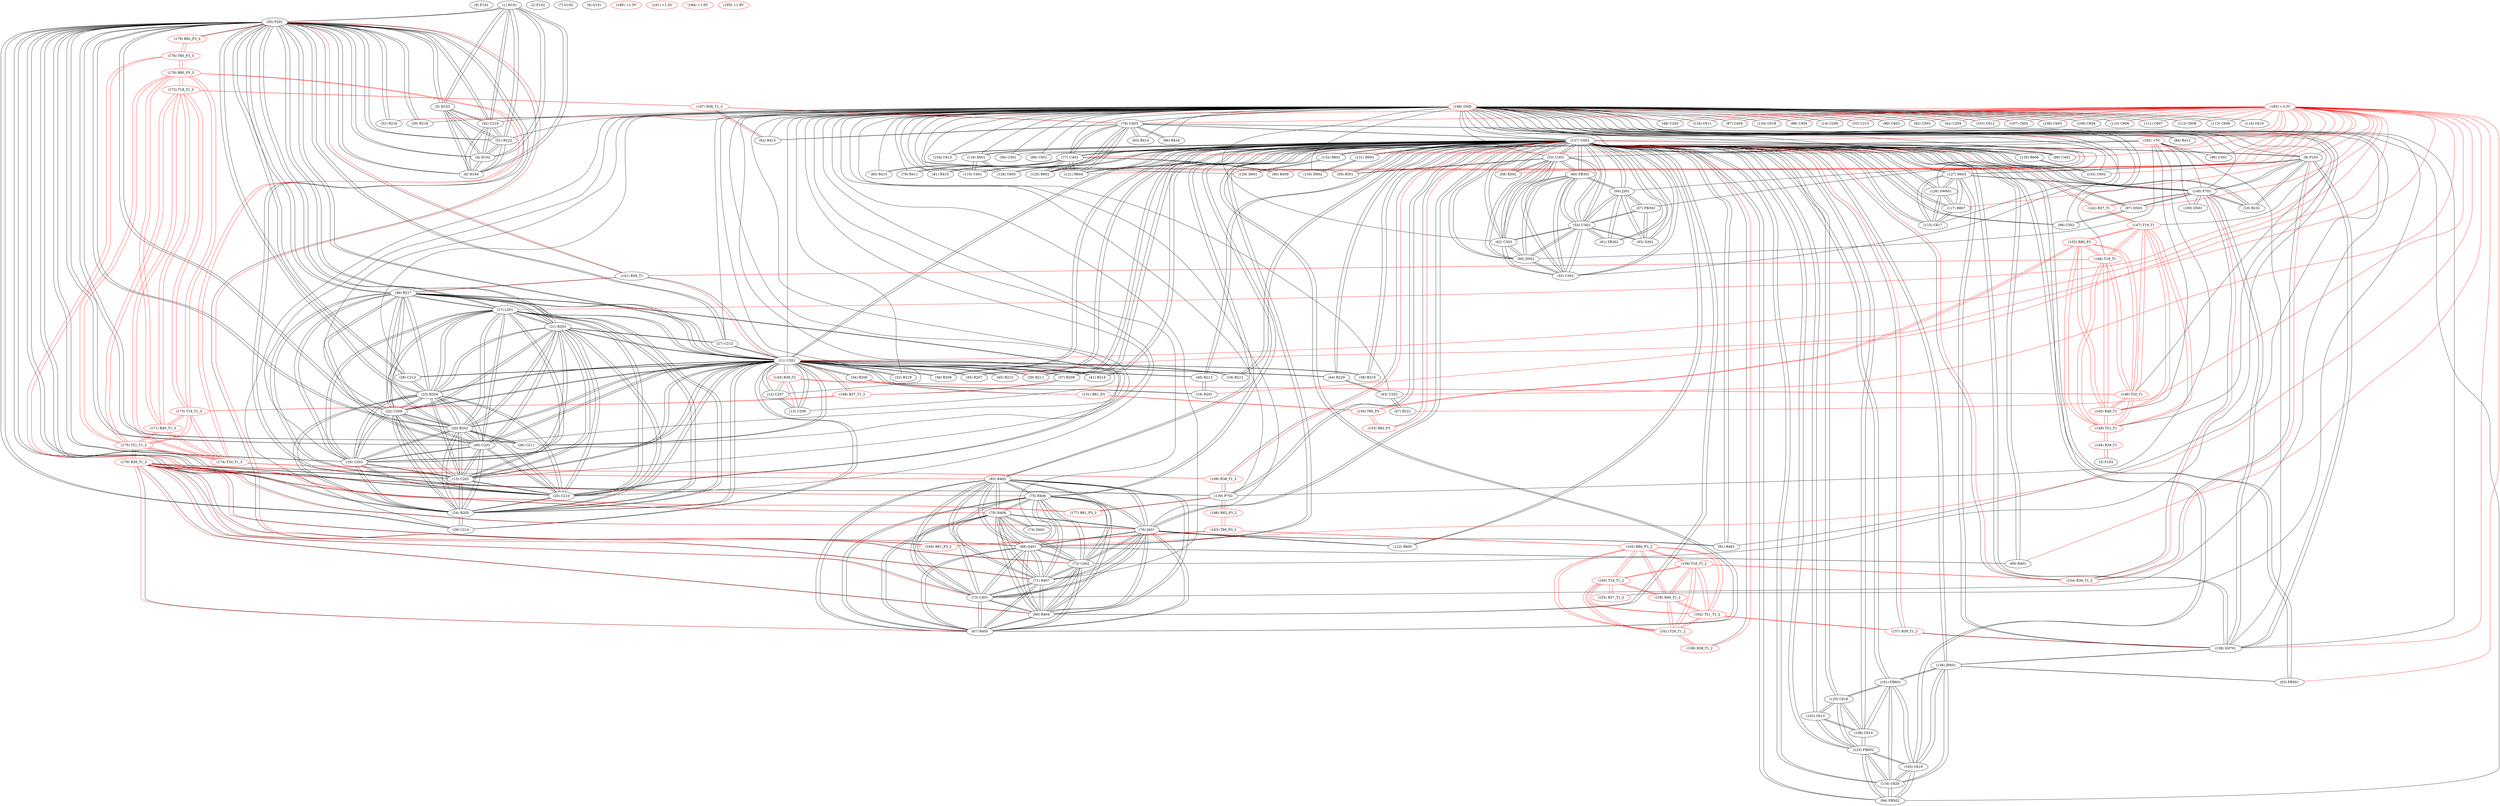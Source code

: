 graph {
	0 [label="(0) F101"]
	1 [label="(1) H101"]
	50 [label="(50) P201"]
	5 [label="(5) H103"]
	6 [label="(6) H104"]
	4 [label="(4) H102"]
	51 [label="(51) R222"]
	52 [label="(52) C216"]
	2 [label="(2) F102"]
	3 [label="(3) F103"]
	144 [label="(144) R39_T1"]
	4 [label="(4) H102"]
	50 [label="(50) P201"]
	1 [label="(1) H101"]
	5 [label="(5) H103"]
	6 [label="(6) H104"]
	51 [label="(51) R222"]
	52 [label="(52) C216"]
	5 [label="(5) H103"]
	50 [label="(50) P201"]
	1 [label="(1) H101"]
	6 [label="(6) H104"]
	4 [label="(4) H102"]
	51 [label="(51) R222"]
	52 [label="(52) C216"]
	6 [label="(6) H104"]
	50 [label="(50) P201"]
	1 [label="(1) H101"]
	5 [label="(5) H103"]
	4 [label="(4) H102"]
	51 [label="(51) R222"]
	52 [label="(52) C216"]
	7 [label="(7) G102"]
	8 [label="(8) G101"]
	9 [label="(9) P103"]
	137 [label="(137) U601"]
	140 [label="(140) P701"]
	154 [label="(154) R36_T1_2"]
	138 [label="(138) SH701"]
	10 [label="(10) R101"]
	127 [label="(127) D603"]
	10 [label="(10) R101"]
	9 [label="(9) P103"]
	140 [label="(140) P701"]
	137 [label="(137) U601"]
	11 [label="(11) U201"]
	44 [label="(44) R220"]
	137 [label="(137) U601"]
	46 [label="(46) R217"]
	50 [label="(50) P201"]
	141 [label="(141) R36_T1"]
	32 [label="(32) R219"]
	38 [label="(38) R210"]
	37 [label="(37) R209"]
	168 [label="(168) R37_T1_3"]
	36 [label="(36) R208"]
	35 [label="(35) R207"]
	34 [label="(34) R206"]
	39 [label="(39) R211"]
	24 [label="(24) R205"]
	29 [label="(29) C214"]
	23 [label="(23) R204"]
	25 [label="(25) C210"]
	15 [label="(15) C202"]
	16 [label="(16) C203"]
	49 [label="(49) C201"]
	20 [label="(20) R202"]
	22 [label="(22) C209"]
	21 [label="(21) R203"]
	17 [label="(17) L201"]
	45 [label="(45) R215"]
	41 [label="(41) R214"]
	40 [label="(40) R213"]
	19 [label="(19) R201"]
	18 [label="(18) R212"]
	12 [label="(12) C207"]
	13 [label="(13) C208"]
	143 [label="(143) R38_T1"]
	27 [label="(27) C212"]
	26 [label="(26) C211"]
	28 [label="(28) C213"]
	12 [label="(12) C207"]
	11 [label="(11) U201"]
	13 [label="(13) C208"]
	143 [label="(143) R38_T1"]
	13 [label="(13) C208"]
	12 [label="(12) C207"]
	11 [label="(11) U201"]
	143 [label="(143) R38_T1"]
	14 [label="(14) C206"]
	15 [label="(15) C202"]
	23 [label="(23) R204"]
	25 [label="(25) C210"]
	24 [label="(24) R205"]
	50 [label="(50) P201"]
	11 [label="(11) U201"]
	16 [label="(16) C203"]
	49 [label="(49) C201"]
	20 [label="(20) R202"]
	22 [label="(22) C209"]
	21 [label="(21) R203"]
	17 [label="(17) L201"]
	46 [label="(46) R217"]
	16 [label="(16) C203"]
	23 [label="(23) R204"]
	25 [label="(25) C210"]
	24 [label="(24) R205"]
	50 [label="(50) P201"]
	15 [label="(15) C202"]
	11 [label="(11) U201"]
	49 [label="(49) C201"]
	20 [label="(20) R202"]
	22 [label="(22) C209"]
	21 [label="(21) R203"]
	17 [label="(17) L201"]
	46 [label="(46) R217"]
	17 [label="(17) L201"]
	23 [label="(23) R204"]
	25 [label="(25) C210"]
	24 [label="(24) R205"]
	50 [label="(50) P201"]
	15 [label="(15) C202"]
	11 [label="(11) U201"]
	16 [label="(16) C203"]
	49 [label="(49) C201"]
	20 [label="(20) R202"]
	22 [label="(22) C209"]
	21 [label="(21) R203"]
	46 [label="(46) R217"]
	18 [label="(18) R212"]
	137 [label="(137) U601"]
	11 [label="(11) U201"]
	19 [label="(19) R201"]
	40 [label="(40) R213"]
	11 [label="(11) U201"]
	20 [label="(20) R202"]
	23 [label="(23) R204"]
	25 [label="(25) C210"]
	24 [label="(24) R205"]
	50 [label="(50) P201"]
	15 [label="(15) C202"]
	11 [label="(11) U201"]
	16 [label="(16) C203"]
	49 [label="(49) C201"]
	22 [label="(22) C209"]
	21 [label="(21) R203"]
	17 [label="(17) L201"]
	46 [label="(46) R217"]
	26 [label="(26) C211"]
	21 [label="(21) R203"]
	23 [label="(23) R204"]
	25 [label="(25) C210"]
	24 [label="(24) R205"]
	50 [label="(50) P201"]
	15 [label="(15) C202"]
	11 [label="(11) U201"]
	16 [label="(16) C203"]
	49 [label="(49) C201"]
	20 [label="(20) R202"]
	22 [label="(22) C209"]
	17 [label="(17) L201"]
	46 [label="(46) R217"]
	27 [label="(27) C212"]
	22 [label="(22) C209"]
	23 [label="(23) R204"]
	25 [label="(25) C210"]
	24 [label="(24) R205"]
	50 [label="(50) P201"]
	15 [label="(15) C202"]
	11 [label="(11) U201"]
	16 [label="(16) C203"]
	49 [label="(49) C201"]
	20 [label="(20) R202"]
	21 [label="(21) R203"]
	17 [label="(17) L201"]
	46 [label="(46) R217"]
	23 [label="(23) R204"]
	25 [label="(25) C210"]
	24 [label="(24) R205"]
	50 [label="(50) P201"]
	15 [label="(15) C202"]
	11 [label="(11) U201"]
	16 [label="(16) C203"]
	49 [label="(49) C201"]
	20 [label="(20) R202"]
	22 [label="(22) C209"]
	21 [label="(21) R203"]
	17 [label="(17) L201"]
	46 [label="(46) R217"]
	28 [label="(28) C213"]
	24 [label="(24) R205"]
	29 [label="(29) C214"]
	11 [label="(11) U201"]
	50 [label="(50) P201"]
	23 [label="(23) R204"]
	25 [label="(25) C210"]
	15 [label="(15) C202"]
	16 [label="(16) C203"]
	49 [label="(49) C201"]
	20 [label="(20) R202"]
	22 [label="(22) C209"]
	21 [label="(21) R203"]
	17 [label="(17) L201"]
	46 [label="(46) R217"]
	25 [label="(25) C210"]
	23 [label="(23) R204"]
	24 [label="(24) R205"]
	50 [label="(50) P201"]
	15 [label="(15) C202"]
	11 [label="(11) U201"]
	16 [label="(16) C203"]
	49 [label="(49) C201"]
	20 [label="(20) R202"]
	22 [label="(22) C209"]
	21 [label="(21) R203"]
	17 [label="(17) L201"]
	46 [label="(46) R217"]
	26 [label="(26) C211"]
	20 [label="(20) R202"]
	50 [label="(50) P201"]
	11 [label="(11) U201"]
	27 [label="(27) C212"]
	21 [label="(21) R203"]
	11 [label="(11) U201"]
	50 [label="(50) P201"]
	28 [label="(28) C213"]
	50 [label="(50) P201"]
	11 [label="(11) U201"]
	23 [label="(23) R204"]
	29 [label="(29) C214"]
	24 [label="(24) R205"]
	11 [label="(11) U201"]
	50 [label="(50) P201"]
	30 [label="(30) R218"]
	50 [label="(50) P201"]
	31 [label="(31) R216"]
	50 [label="(50) P201"]
	32 [label="(32) R219"]
	11 [label="(11) U201"]
	33 [label="(33) C215"]
	34 [label="(34) R206"]
	151 [label="(151) R81_P3"]
	11 [label="(11) U201"]
	35 [label="(35) R207"]
	137 [label="(137) U601"]
	11 [label="(11) U201"]
	36 [label="(36) R208"]
	137 [label="(137) U601"]
	11 [label="(11) U201"]
	37 [label="(37) R209"]
	137 [label="(137) U601"]
	11 [label="(11) U201"]
	168 [label="(168) R37_T1_3"]
	38 [label="(38) R210"]
	137 [label="(137) U601"]
	11 [label="(11) U201"]
	39 [label="(39) R211"]
	137 [label="(137) U601"]
	11 [label="(11) U201"]
	40 [label="(40) R213"]
	137 [label="(137) U601"]
	11 [label="(11) U201"]
	19 [label="(19) R201"]
	41 [label="(41) R214"]
	137 [label="(137) U601"]
	11 [label="(11) U201"]
	42 [label="(42) C204"]
	43 [label="(43) U202"]
	44 [label="(44) R220"]
	47 [label="(47) R221"]
	44 [label="(44) R220"]
	11 [label="(11) U201"]
	137 [label="(137) U601"]
	43 [label="(43) U202"]
	45 [label="(45) R215"]
	11 [label="(11) U201"]
	46 [label="(46) R217"]
	50 [label="(50) P201"]
	11 [label="(11) U201"]
	141 [label="(141) R36_T1"]
	23 [label="(23) R204"]
	25 [label="(25) C210"]
	24 [label="(24) R205"]
	15 [label="(15) C202"]
	16 [label="(16) C203"]
	49 [label="(49) C201"]
	20 [label="(20) R202"]
	22 [label="(22) C209"]
	21 [label="(21) R203"]
	17 [label="(17) L201"]
	47 [label="(47) R221"]
	43 [label="(43) U202"]
	48 [label="(48) C205"]
	49 [label="(49) C201"]
	23 [label="(23) R204"]
	25 [label="(25) C210"]
	24 [label="(24) R205"]
	50 [label="(50) P201"]
	15 [label="(15) C202"]
	11 [label="(11) U201"]
	16 [label="(16) C203"]
	20 [label="(20) R202"]
	22 [label="(22) C209"]
	21 [label="(21) R203"]
	17 [label="(17) L201"]
	46 [label="(46) R217"]
	50 [label="(50) P201"]
	1 [label="(1) H101"]
	5 [label="(5) H103"]
	6 [label="(6) H104"]
	4 [label="(4) H102"]
	51 [label="(51) R222"]
	52 [label="(52) C216"]
	46 [label="(46) R217"]
	11 [label="(11) U201"]
	141 [label="(141) R36_T1"]
	30 [label="(30) R218"]
	24 [label="(24) R205"]
	29 [label="(29) C214"]
	23 [label="(23) R204"]
	25 [label="(25) C210"]
	15 [label="(15) C202"]
	16 [label="(16) C203"]
	49 [label="(49) C201"]
	20 [label="(20) R202"]
	22 [label="(22) C209"]
	21 [label="(21) R203"]
	17 [label="(17) L201"]
	27 [label="(27) C212"]
	26 [label="(26) C211"]
	139 [label="(139) P702"]
	164 [label="(164) R81_P3_2"]
	28 [label="(28) C213"]
	31 [label="(31) R216"]
	179 [label="(179) R82_P3_3"]
	51 [label="(51) R222"]
	50 [label="(50) P201"]
	1 [label="(1) H101"]
	5 [label="(5) H103"]
	6 [label="(6) H104"]
	4 [label="(4) H102"]
	52 [label="(52) C216"]
	52 [label="(52) C216"]
	50 [label="(50) P201"]
	1 [label="(1) H101"]
	5 [label="(5) H103"]
	6 [label="(6) H104"]
	4 [label="(4) H102"]
	51 [label="(51) R222"]
	53 [label="(53) U301"]
	60 [label="(60) FB301"]
	55 [label="(55) C302"]
	54 [label="(54) U302"]
	95 [label="(95) D502"]
	62 [label="(62) C303"]
	137 [label="(137) U601"]
	59 [label="(59) R301"]
	58 [label="(58) R302"]
	54 [label="(54) U302"]
	53 [label="(53) U301"]
	60 [label="(60) FB301"]
	55 [label="(55) C302"]
	95 [label="(95) D502"]
	62 [label="(62) C303"]
	137 [label="(137) U601"]
	61 [label="(61) TR301"]
	63 [label="(63) D301"]
	57 [label="(57) FB302"]
	64 [label="(64) J301"]
	55 [label="(55) C302"]
	53 [label="(53) U301"]
	60 [label="(60) FB301"]
	54 [label="(54) U302"]
	95 [label="(95) D502"]
	62 [label="(62) C303"]
	137 [label="(137) U601"]
	56 [label="(56) C301"]
	57 [label="(57) FB302"]
	63 [label="(63) D301"]
	54 [label="(54) U302"]
	64 [label="(64) J301"]
	58 [label="(58) R302"]
	53 [label="(53) U301"]
	137 [label="(137) U601"]
	59 [label="(59) R301"]
	137 [label="(137) U601"]
	53 [label="(53) U301"]
	60 [label="(60) FB301"]
	53 [label="(53) U301"]
	55 [label="(55) C302"]
	54 [label="(54) U302"]
	95 [label="(95) D502"]
	62 [label="(62) C303"]
	137 [label="(137) U601"]
	64 [label="(64) J301"]
	61 [label="(61) TR301"]
	137 [label="(137) U601"]
	54 [label="(54) U302"]
	64 [label="(64) J301"]
	62 [label="(62) C303"]
	53 [label="(53) U301"]
	60 [label="(60) FB301"]
	55 [label="(55) C302"]
	54 [label="(54) U302"]
	95 [label="(95) D502"]
	137 [label="(137) U601"]
	63 [label="(63) D301"]
	137 [label="(137) U601"]
	64 [label="(64) J301"]
	54 [label="(54) U302"]
	57 [label="(57) FB302"]
	64 [label="(64) J301"]
	137 [label="(137) U601"]
	63 [label="(63) D301"]
	60 [label="(60) FB301"]
	54 [label="(54) U302"]
	57 [label="(57) FB302"]
	61 [label="(61) TR301"]
	65 [label="(65) R403"]
	76 [label="(76) J401"]
	137 [label="(137) U601"]
	68 [label="(68) Q401"]
	67 [label="(67) R405"]
	66 [label="(66) R404"]
	73 [label="(73) C401"]
	71 [label="(71) R407"]
	72 [label="(72) C402"]
	70 [label="(70) R408"]
	75 [label="(75) R406"]
	170 [label="(170) R39_T1_3"]
	66 [label="(66) R404"]
	76 [label="(76) J401"]
	137 [label="(137) U601"]
	68 [label="(68) Q401"]
	67 [label="(67) R405"]
	65 [label="(65) R403"]
	73 [label="(73) C401"]
	71 [label="(71) R407"]
	72 [label="(72) C402"]
	70 [label="(70) R408"]
	75 [label="(75) R406"]
	170 [label="(170) R39_T1_3"]
	67 [label="(67) R405"]
	137 [label="(137) U601"]
	76 [label="(76) J401"]
	68 [label="(68) Q401"]
	65 [label="(65) R403"]
	66 [label="(66) R404"]
	73 [label="(73) C401"]
	71 [label="(71) R407"]
	72 [label="(72) C402"]
	70 [label="(70) R408"]
	75 [label="(75) R406"]
	170 [label="(170) R39_T1_3"]
	68 [label="(68) Q401"]
	137 [label="(137) U601"]
	69 [label="(69) R401"]
	67 [label="(67) R405"]
	65 [label="(65) R403"]
	66 [label="(66) R404"]
	76 [label="(76) J401"]
	73 [label="(73) C401"]
	71 [label="(71) R407"]
	72 [label="(72) C402"]
	70 [label="(70) R408"]
	75 [label="(75) R406"]
	170 [label="(170) R39_T1_3"]
	69 [label="(69) R401"]
	68 [label="(68) Q401"]
	137 [label="(137) U601"]
	70 [label="(70) R408"]
	74 [label="(74) D401"]
	68 [label="(68) Q401"]
	67 [label="(67) R405"]
	65 [label="(65) R403"]
	66 [label="(66) R404"]
	76 [label="(76) J401"]
	73 [label="(73) C401"]
	71 [label="(71) R407"]
	72 [label="(72) C402"]
	75 [label="(75) R406"]
	170 [label="(170) R39_T1_3"]
	71 [label="(71) R407"]
	68 [label="(68) Q401"]
	67 [label="(67) R405"]
	65 [label="(65) R403"]
	66 [label="(66) R404"]
	76 [label="(76) J401"]
	73 [label="(73) C401"]
	72 [label="(72) C402"]
	70 [label="(70) R408"]
	75 [label="(75) R406"]
	170 [label="(170) R39_T1_3"]
	72 [label="(72) C402"]
	68 [label="(68) Q401"]
	67 [label="(67) R405"]
	65 [label="(65) R403"]
	66 [label="(66) R404"]
	76 [label="(76) J401"]
	73 [label="(73) C401"]
	71 [label="(71) R407"]
	70 [label="(70) R408"]
	75 [label="(75) R406"]
	170 [label="(170) R39_T1_3"]
	73 [label="(73) C401"]
	68 [label="(68) Q401"]
	67 [label="(67) R405"]
	65 [label="(65) R403"]
	66 [label="(66) R404"]
	76 [label="(76) J401"]
	71 [label="(71) R407"]
	72 [label="(72) C402"]
	70 [label="(70) R408"]
	75 [label="(75) R406"]
	170 [label="(170) R39_T1_3"]
	74 [label="(74) D401"]
	70 [label="(70) R408"]
	75 [label="(75) R406"]
	137 [label="(137) U601"]
	76 [label="(76) J401"]
	68 [label="(68) Q401"]
	67 [label="(67) R405"]
	65 [label="(65) R403"]
	66 [label="(66) R404"]
	73 [label="(73) C401"]
	71 [label="(71) R407"]
	72 [label="(72) C402"]
	70 [label="(70) R408"]
	170 [label="(170) R39_T1_3"]
	76 [label="(76) J401"]
	122 [label="(122) R605"]
	137 [label="(137) U601"]
	66 [label="(66) R404"]
	67 [label="(67) R405"]
	75 [label="(75) R406"]
	65 [label="(65) R403"]
	91 [label="(91) R402"]
	68 [label="(68) Q401"]
	73 [label="(73) C401"]
	71 [label="(71) R407"]
	72 [label="(72) C402"]
	70 [label="(70) R408"]
	170 [label="(170) R39_T1_3"]
	77 [label="(77) U402"]
	78 [label="(78) U403"]
	137 [label="(137) U601"]
	120 [label="(120) R602"]
	121 [label="(121) R604"]
	85 [label="(85) R415"]
	80 [label="(80) R409"]
	79 [label="(79) R411"]
	81 [label="(81) R410"]
	78 [label="(78) U403"]
	137 [label="(137) U601"]
	120 [label="(120) R602"]
	77 [label="(77) U402"]
	121 [label="(121) R604"]
	86 [label="(86) R416"]
	84 [label="(84) R412"]
	82 [label="(82) R413"]
	167 [label="(167) R36_T1_3"]
	83 [label="(83) R414"]
	79 [label="(79) R411"]
	77 [label="(77) U402"]
	80 [label="(80) R409"]
	77 [label="(77) U402"]
	81 [label="(81) R410"]
	77 [label="(77) U402"]
	82 [label="(82) R413"]
	78 [label="(78) U403"]
	167 [label="(167) R36_T1_3"]
	83 [label="(83) R414"]
	78 [label="(78) U403"]
	84 [label="(84) R412"]
	78 [label="(78) U403"]
	85 [label="(85) R415"]
	77 [label="(77) U402"]
	86 [label="(86) R416"]
	78 [label="(78) U403"]
	87 [label="(87) C405"]
	88 [label="(88) C404"]
	89 [label="(89) U401"]
	137 [label="(137) U601"]
	90 [label="(90) C403"]
	91 [label="(91) R402"]
	76 [label="(76) J401"]
	137 [label="(137) U601"]
	92 [label="(92) C503"]
	93 [label="(93) FB501"]
	137 [label="(137) U601"]
	136 [label="(136) JP601"]
	94 [label="(94) FB502"]
	116 [label="(116) C620"]
	123 [label="(123) FB602"]
	137 [label="(137) U601"]
	105 [label="(105) C619"]
	95 [label="(95) D502"]
	53 [label="(53) U301"]
	60 [label="(60) FB301"]
	55 [label="(55) C302"]
	54 [label="(54) U302"]
	62 [label="(62) C303"]
	137 [label="(137) U601"]
	96 [label="(96) U501"]
	97 [label="(97) D503"]
	140 [label="(140) P701"]
	98 [label="(98) C502"]
	137 [label="(137) U601"]
	98 [label="(98) C502"]
	97 [label="(97) D503"]
	137 [label="(137) U601"]
	99 [label="(99) C501"]
	100 [label="(100) D501"]
	140 [label="(140) P701"]
	101 [label="(101) FB601"]
	106 [label="(106) C614"]
	125 [label="(125) C616"]
	137 [label="(137) U601"]
	105 [label="(105) C619"]
	136 [label="(136) JP601"]
	116 [label="(116) C620"]
	102 [label="(102) C613"]
	137 [label="(137) U601"]
	106 [label="(106) C614"]
	123 [label="(123) FB602"]
	125 [label="(125) C616"]
	103 [label="(103) C612"]
	104 [label="(104) C615"]
	137 [label="(137) U601"]
	105 [label="(105) C619"]
	116 [label="(116) C620"]
	123 [label="(123) FB602"]
	94 [label="(94) FB502"]
	137 [label="(137) U601"]
	101 [label="(101) FB601"]
	136 [label="(136) JP601"]
	106 [label="(106) C614"]
	125 [label="(125) C616"]
	101 [label="(101) FB601"]
	137 [label="(137) U601"]
	102 [label="(102) C613"]
	123 [label="(123) FB602"]
	107 [label="(107) C602"]
	108 [label="(108) C603"]
	109 [label="(109) C604"]
	110 [label="(110) C606"]
	111 [label="(111) C607"]
	112 [label="(112) C608"]
	113 [label="(113) C609"]
	114 [label="(114) C610"]
	115 [label="(115) C617"]
	117 [label="(117) R607"]
	127 [label="(127) D603"]
	137 [label="(137) U601"]
	126 [label="(126) SW601"]
	116 [label="(116) C620"]
	123 [label="(123) FB602"]
	94 [label="(94) FB502"]
	137 [label="(137) U601"]
	105 [label="(105) C619"]
	101 [label="(101) FB601"]
	136 [label="(136) JP601"]
	117 [label="(117) R607"]
	115 [label="(115) C617"]
	127 [label="(127) D603"]
	137 [label="(137) U601"]
	126 [label="(126) SW601"]
	118 [label="(118) X601"]
	119 [label="(119) C601"]
	137 [label="(137) U601"]
	128 [label="(128) C605"]
	119 [label="(119) C601"]
	137 [label="(137) U601"]
	118 [label="(118) X601"]
	120 [label="(120) R602"]
	78 [label="(78) U403"]
	137 [label="(137) U601"]
	77 [label="(77) U402"]
	121 [label="(121) R604"]
	77 [label="(77) U402"]
	137 [label="(137) U601"]
	78 [label="(78) U403"]
	122 [label="(122) R605"]
	76 [label="(76) J401"]
	137 [label="(137) U601"]
	123 [label="(123) FB602"]
	116 [label="(116) C620"]
	94 [label="(94) FB502"]
	137 [label="(137) U601"]
	105 [label="(105) C619"]
	106 [label="(106) C614"]
	102 [label="(102) C613"]
	125 [label="(125) C616"]
	124 [label="(124) C611"]
	125 [label="(125) C616"]
	106 [label="(106) C614"]
	101 [label="(101) FB601"]
	137 [label="(137) U601"]
	102 [label="(102) C613"]
	123 [label="(123) FB602"]
	126 [label="(126) SW601"]
	115 [label="(115) C617"]
	117 [label="(117) R607"]
	127 [label="(127) D603"]
	137 [label="(137) U601"]
	127 [label="(127) D603"]
	9 [label="(9) P103"]
	140 [label="(140) P701"]
	138 [label="(138) SH701"]
	115 [label="(115) C617"]
	117 [label="(117) R607"]
	137 [label="(137) U601"]
	126 [label="(126) SW601"]
	128 [label="(128) C605"]
	118 [label="(118) X601"]
	137 [label="(137) U601"]
	129 [label="(129) D601"]
	132 [label="(132) R601"]
	130 [label="(130) D602"]
	131 [label="(131) R603"]
	131 [label="(131) R603"]
	137 [label="(137) U601"]
	130 [label="(130) D602"]
	132 [label="(132) R601"]
	137 [label="(137) U601"]
	129 [label="(129) D601"]
	133 [label="(133) U602"]
	135 [label="(135) R606"]
	134 [label="(134) C618"]
	135 [label="(135) R606"]
	137 [label="(137) U601"]
	133 [label="(133) U602"]
	136 [label="(136) JP601"]
	138 [label="(138) SH701"]
	93 [label="(93) FB501"]
	137 [label="(137) U601"]
	101 [label="(101) FB601"]
	105 [label="(105) C619"]
	116 [label="(116) C620"]
	137 [label="(137) U601"]
	89 [label="(89) U401"]
	53 [label="(53) U301"]
	60 [label="(60) FB301"]
	55 [label="(55) C302"]
	54 [label="(54) U302"]
	95 [label="(95) D502"]
	62 [label="(62) C303"]
	63 [label="(63) D301"]
	64 [label="(64) J301"]
	139 [label="(139) P702"]
	38 [label="(38) R210"]
	61 [label="(61) TR301"]
	59 [label="(59) R301"]
	58 [label="(58) R302"]
	35 [label="(35) R207"]
	36 [label="(36) R208"]
	37 [label="(37) R209"]
	140 [label="(140) P701"]
	142 [label="(142) R37_T1"]
	18 [label="(18) R212"]
	39 [label="(39) R211"]
	41 [label="(41) R214"]
	40 [label="(40) R213"]
	11 [label="(11) U201"]
	44 [label="(44) R220"]
	68 [label="(68) Q401"]
	69 [label="(69) R401"]
	76 [label="(76) J401"]
	66 [label="(66) R404"]
	67 [label="(67) R405"]
	75 [label="(75) R406"]
	65 [label="(65) R403"]
	91 [label="(91) R402"]
	9 [label="(9) P103"]
	169 [label="(169) R38_T1_3"]
	138 [label="(138) SH701"]
	154 [label="(154) R36_T1_2"]
	10 [label="(10) R101"]
	157 [label="(157) R39_T1_2"]
	78 [label="(78) U403"]
	120 [label="(120) R602"]
	77 [label="(77) U402"]
	121 [label="(121) R604"]
	97 [label="(97) D503"]
	98 [label="(98) C502"]
	104 [label="(104) C615"]
	119 [label="(119) C601"]
	118 [label="(118) X601"]
	128 [label="(128) C605"]
	93 [label="(93) FB501"]
	136 [label="(136) JP601"]
	122 [label="(122) R605"]
	156 [label="(156) R38_T1_2"]
	115 [label="(115) C617"]
	117 [label="(117) R607"]
	127 [label="(127) D603"]
	126 [label="(126) SW601"]
	102 [label="(102) C613"]
	116 [label="(116) C620"]
	123 [label="(123) FB602"]
	94 [label="(94) FB502"]
	105 [label="(105) C619"]
	131 [label="(131) R603"]
	132 [label="(132) R601"]
	106 [label="(106) C614"]
	125 [label="(125) C616"]
	101 [label="(101) FB601"]
	135 [label="(135) R606"]
	153 [label="(153) R82_P3"]
	138 [label="(138) SH701"]
	137 [label="(137) U601"]
	9 [label="(9) P103"]
	140 [label="(140) P701"]
	127 [label="(127) D603"]
	157 [label="(157) R39_T1_2"]
	136 [label="(136) JP601"]
	139 [label="(139) P702"]
	137 [label="(137) U601"]
	169 [label="(169) R38_T1_3"]
	50 [label="(50) P201"]
	177 [label="(177) R81_P3_3"]
	166 [label="(166) R82_P3_2"]
	140 [label="(140) P701"]
	137 [label="(137) U601"]
	142 [label="(142) R37_T1"]
	97 [label="(97) D503"]
	100 [label="(100) D501"]
	9 [label="(9) P103"]
	154 [label="(154) R36_T1_2"]
	10 [label="(10) R101"]
	138 [label="(138) SH701"]
	127 [label="(127) D603"]
	141 [label="(141) R36_T1"]
	46 [label="(46) R217"]
	50 [label="(50) P201"]
	11 [label="(11) U201"]
	146 [label="(146) T18_T1"]
	142 [label="(142) R37_T1" color=red]
	137 [label="(137) U601"]
	140 [label="(140) P701"]
	147 [label="(147) T19_T1"]
	143 [label="(143) R38_T1" color=red]
	12 [label="(12) C207"]
	11 [label="(11) U201"]
	13 [label="(13) C208"]
	148 [label="(148) T20_T1"]
	144 [label="(144) R39_T1" color=red]
	3 [label="(3) F103"]
	149 [label="(149) T21_T1"]
	145 [label="(145) R40_T1" color=red]
	152 [label="(152) R80_P3"]
	146 [label="(146) T18_T1"]
	149 [label="(149) T21_T1"]
	148 [label="(148) T20_T1"]
	147 [label="(147) T19_T1"]
	146 [label="(146) T18_T1" color=red]
	141 [label="(141) R36_T1"]
	152 [label="(152) R80_P3"]
	149 [label="(149) T21_T1"]
	148 [label="(148) T20_T1"]
	147 [label="(147) T19_T1"]
	145 [label="(145) R40_T1"]
	147 [label="(147) T19_T1" color=red]
	142 [label="(142) R37_T1"]
	152 [label="(152) R80_P3"]
	146 [label="(146) T18_T1"]
	149 [label="(149) T21_T1"]
	148 [label="(148) T20_T1"]
	145 [label="(145) R40_T1"]
	148 [label="(148) T20_T1" color=red]
	143 [label="(143) R38_T1"]
	152 [label="(152) R80_P3"]
	146 [label="(146) T18_T1"]
	149 [label="(149) T21_T1"]
	147 [label="(147) T19_T1"]
	145 [label="(145) R40_T1"]
	149 [label="(149) T21_T1" color=red]
	144 [label="(144) R39_T1"]
	152 [label="(152) R80_P3"]
	146 [label="(146) T18_T1"]
	148 [label="(148) T20_T1"]
	147 [label="(147) T19_T1"]
	145 [label="(145) R40_T1"]
	150 [label="(150) T80_P3" color=red]
	151 [label="(151) R81_P3"]
	153 [label="(153) R82_P3"]
	152 [label="(152) R80_P3"]
	151 [label="(151) R81_P3" color=red]
	34 [label="(34) R206"]
	150 [label="(150) T80_P3"]
	152 [label="(152) R80_P3" color=red]
	146 [label="(146) T18_T1"]
	149 [label="(149) T21_T1"]
	148 [label="(148) T20_T1"]
	147 [label="(147) T19_T1"]
	145 [label="(145) R40_T1"]
	150 [label="(150) T80_P3"]
	153 [label="(153) R82_P3" color=red]
	137 [label="(137) U601"]
	150 [label="(150) T80_P3"]
	154 [label="(154) R36_T1_2" color=red]
	140 [label="(140) P701"]
	137 [label="(137) U601"]
	9 [label="(9) P103"]
	159 [label="(159) T18_T1_2"]
	155 [label="(155) R37_T1_2" color=red]
	160 [label="(160) T19_T1_2"]
	156 [label="(156) R38_T1_2" color=red]
	137 [label="(137) U601"]
	161 [label="(161) T20_T1_2"]
	157 [label="(157) R39_T1_2" color=red]
	137 [label="(137) U601"]
	138 [label="(138) SH701"]
	162 [label="(162) T21_T1_2"]
	158 [label="(158) R40_T1_2" color=red]
	165 [label="(165) R80_P3_2"]
	159 [label="(159) T18_T1_2"]
	162 [label="(162) T21_T1_2"]
	161 [label="(161) T20_T1_2"]
	160 [label="(160) T19_T1_2"]
	159 [label="(159) T18_T1_2" color=red]
	161 [label="(161) T20_T1_2"]
	160 [label="(160) T19_T1_2"]
	162 [label="(162) T21_T1_2"]
	154 [label="(154) R36_T1_2"]
	165 [label="(165) R80_P3_2"]
	158 [label="(158) R40_T1_2"]
	160 [label="(160) T19_T1_2" color=red]
	161 [label="(161) T20_T1_2"]
	159 [label="(159) T18_T1_2"]
	162 [label="(162) T21_T1_2"]
	155 [label="(155) R37_T1_2"]
	165 [label="(165) R80_P3_2"]
	158 [label="(158) R40_T1_2"]
	161 [label="(161) T20_T1_2" color=red]
	160 [label="(160) T19_T1_2"]
	159 [label="(159) T18_T1_2"]
	162 [label="(162) T21_T1_2"]
	156 [label="(156) R38_T1_2"]
	165 [label="(165) R80_P3_2"]
	158 [label="(158) R40_T1_2"]
	162 [label="(162) T21_T1_2" color=red]
	161 [label="(161) T20_T1_2"]
	160 [label="(160) T19_T1_2"]
	159 [label="(159) T18_T1_2"]
	157 [label="(157) R39_T1_2"]
	165 [label="(165) R80_P3_2"]
	158 [label="(158) R40_T1_2"]
	163 [label="(163) T80_P3_2" color=red]
	164 [label="(164) R81_P3_2"]
	166 [label="(166) R82_P3_2"]
	165 [label="(165) R80_P3_2"]
	164 [label="(164) R81_P3_2" color=red]
	50 [label="(50) P201"]
	163 [label="(163) T80_P3_2"]
	165 [label="(165) R80_P3_2" color=red]
	159 [label="(159) T18_T1_2"]
	162 [label="(162) T21_T1_2"]
	161 [label="(161) T20_T1_2"]
	160 [label="(160) T19_T1_2"]
	158 [label="(158) R40_T1_2"]
	163 [label="(163) T80_P3_2"]
	166 [label="(166) R82_P3_2" color=red]
	139 [label="(139) P702"]
	163 [label="(163) T80_P3_2"]
	167 [label="(167) R36_T1_3" color=red]
	82 [label="(82) R413"]
	78 [label="(78) U403"]
	172 [label="(172) T18_T1_3"]
	168 [label="(168) R37_T1_3" color=red]
	11 [label="(11) U201"]
	37 [label="(37) R209"]
	173 [label="(173) T19_T1_3"]
	169 [label="(169) R38_T1_3" color=red]
	139 [label="(139) P702"]
	137 [label="(137) U601"]
	174 [label="(174) T20_T1_3"]
	170 [label="(170) R39_T1_3" color=red]
	68 [label="(68) Q401"]
	67 [label="(67) R405"]
	65 [label="(65) R403"]
	66 [label="(66) R404"]
	76 [label="(76) J401"]
	73 [label="(73) C401"]
	71 [label="(71) R407"]
	72 [label="(72) C402"]
	70 [label="(70) R408"]
	75 [label="(75) R406"]
	175 [label="(175) T21_T1_3"]
	171 [label="(171) R40_T1_3" color=red]
	178 [label="(178) R80_P3_3"]
	172 [label="(172) T18_T1_3"]
	175 [label="(175) T21_T1_3"]
	174 [label="(174) T20_T1_3"]
	173 [label="(173) T19_T1_3"]
	172 [label="(172) T18_T1_3" color=red]
	174 [label="(174) T20_T1_3"]
	173 [label="(173) T19_T1_3"]
	175 [label="(175) T21_T1_3"]
	167 [label="(167) R36_T1_3"]
	178 [label="(178) R80_P3_3"]
	171 [label="(171) R40_T1_3"]
	173 [label="(173) T19_T1_3" color=red]
	174 [label="(174) T20_T1_3"]
	172 [label="(172) T18_T1_3"]
	175 [label="(175) T21_T1_3"]
	168 [label="(168) R37_T1_3"]
	178 [label="(178) R80_P3_3"]
	171 [label="(171) R40_T1_3"]
	174 [label="(174) T20_T1_3" color=red]
	173 [label="(173) T19_T1_3"]
	172 [label="(172) T18_T1_3"]
	175 [label="(175) T21_T1_3"]
	169 [label="(169) R38_T1_3"]
	178 [label="(178) R80_P3_3"]
	171 [label="(171) R40_T1_3"]
	175 [label="(175) T21_T1_3" color=red]
	174 [label="(174) T20_T1_3"]
	173 [label="(173) T19_T1_3"]
	172 [label="(172) T18_T1_3"]
	170 [label="(170) R39_T1_3"]
	178 [label="(178) R80_P3_3"]
	171 [label="(171) R40_T1_3"]
	176 [label="(176) T80_P3_3" color=red]
	177 [label="(177) R81_P3_3"]
	179 [label="(179) R82_P3_3"]
	178 [label="(178) R80_P3_3"]
	177 [label="(177) R81_P3_3" color=red]
	139 [label="(139) P702"]
	176 [label="(176) T80_P3_3"]
	178 [label="(178) R80_P3_3" color=red]
	172 [label="(172) T18_T1_3"]
	175 [label="(175) T21_T1_3"]
	174 [label="(174) T20_T1_3"]
	173 [label="(173) T19_T1_3"]
	171 [label="(171) R40_T1_3"]
	176 [label="(176) T80_P3_3"]
	179 [label="(179) R82_P3_3" color=red]
	50 [label="(50) P201"]
	176 [label="(176) T80_P3_3"]
	180 [label="(180) +1.5V" color=red]
	181 [label="(181) +1.2V" color=red]
	182 [label="(182) +5V" color=red]
	140 [label="(140) P701"]
	139 [label="(139) P702"]
	99 [label="(99) C501"]
	100 [label="(100) D501"]
	96 [label="(96) U501"]
	95 [label="(95) D502"]
	138 [label="(138) SH701"]
	56 [label="(56) C301"]
	53 [label="(53) U301"]
	145 [label="(145) R40_T1"]
	183 [label="(183) +3.3V" color=red]
	96 [label="(96) U501"]
	69 [label="(69) R401"]
	103 [label="(103) C612"]
	77 [label="(77) U402"]
	121 [label="(121) R604"]
	120 [label="(120) R602"]
	68 [label="(68) Q401"]
	117 [label="(117) R607"]
	114 [label="(114) C610"]
	113 [label="(113) C609"]
	87 [label="(87) C405"]
	88 [label="(88) C404"]
	78 [label="(78) U403"]
	92 [label="(92) C503"]
	93 [label="(93) FB501"]
	89 [label="(89) U401"]
	90 [label="(90) C403"]
	11 [label="(11) U201"]
	14 [label="(14) C206"]
	17 [label="(17) L201"]
	19 [label="(19) R201"]
	9 [label="(9) P103"]
	138 [label="(138) SH701"]
	58 [label="(58) R302"]
	48 [label="(48) C205"]
	43 [label="(43) U202"]
	45 [label="(45) R215"]
	31 [label="(31) R216"]
	33 [label="(33) C215"]
	97 [label="(97) D503"]
	42 [label="(42) C204"]
	47 [label="(47) R221"]
	110 [label="(110) C606"]
	133 [label="(133) U602"]
	107 [label="(107) C602"]
	108 [label="(108) C603"]
	109 [label="(109) C604"]
	137 [label="(137) U601"]
	111 [label="(111) C607"]
	112 [label="(112) C608"]
	124 [label="(124) C611"]
	80 [label="(80) R409"]
	134 [label="(134) C618"]
	84 [label="(84) R412"]
	184 [label="(184) +1.0V" color=red]
	185 [label="(185) +1.8V" color=red]
	186 [label="(186) GND" color=red]
	82 [label="(82) R413"]
	81 [label="(81) R410"]
	79 [label="(79) R411"]
	78 [label="(78) U403"]
	138 [label="(138) SH701"]
	83 [label="(83) R414"]
	59 [label="(59) R301"]
	62 [label="(62) C303"]
	137 [label="(137) U601"]
	64 [label="(64) J301"]
	130 [label="(130) D602"]
	129 [label="(129) D601"]
	55 [label="(55) C302"]
	139 [label="(139) P702"]
	56 [label="(56) C301"]
	57 [label="(57) FB302"]
	53 [label="(53) U301"]
	134 [label="(134) C618"]
	133 [label="(133) U602"]
	30 [label="(30) R218"]
	140 [label="(140) P701"]
	96 [label="(96) U501"]
	94 [label="(94) FB502"]
	98 [label="(98) C502"]
	33 [label="(33) C215"]
	32 [label="(32) R219"]
	27 [label="(27) C212"]
	22 [label="(22) C209"]
	11 [label="(11) U201"]
	14 [label="(14) C206"]
	13 [label="(13) C208"]
	12 [label="(12) C207"]
	28 [label="(28) C213"]
	29 [label="(29) C214"]
	43 [label="(43) U202"]
	42 [label="(42) C204"]
	26 [label="(26) C211"]
	16 [label="(16) C203"]
	15 [label="(15) C202"]
	25 [label="(25) C210"]
	77 [label="(77) U402"]
	76 [label="(76) J401"]
	48 [label="(48) C205"]
	49 [label="(49) C201"]
	74 [label="(74) D401"]
	87 [label="(87) C405"]
	86 [label="(86) R416"]
	85 [label="(85) R415"]
	73 [label="(73) C401"]
	72 [label="(72) C402"]
	71 [label="(71) R407"]
	92 [label="(92) C503"]
	99 [label="(99) C501"]
	51 [label="(51) R222"]
	52 [label="(52) C216"]
	91 [label="(91) R402"]
	90 [label="(90) C403"]
	89 [label="(89) U401"]
	88 [label="(88) C404"]
	111 [label="(111) C607"]
	110 [label="(110) C606"]
	107 [label="(107) C602"]
	103 [label="(103) C612"]
	118 [label="(118) X601"]
	124 [label="(124) C611"]
	119 [label="(119) C601"]
	126 [label="(126) SW601"]
	109 [label="(109) C604"]
	108 [label="(108) C603"]
	104 [label="(104) C615"]
	128 [label="(128) C605"]
	9 [label="(9) P103"]
	115 [label="(115) C617"]
	114 [label="(114) C610"]
	112 [label="(112) C608"]
	113 [label="(113) C609"]
	155 [label="(155) R37_T1_2"]
	148 [label="(148) T20_T1"]
	147 [label="(147) T19_T1"]
	146 [label="(146) T18_T1"]
	149 [label="(149) T21_T1"]
	1 -- 50
	1 -- 5
	1 -- 6
	1 -- 4
	1 -- 51
	1 -- 52
	3 -- 144
	4 -- 50
	4 -- 1
	4 -- 5
	4 -- 6
	4 -- 51
	4 -- 52
	5 -- 50
	5 -- 1
	5 -- 6
	5 -- 4
	5 -- 51
	5 -- 52
	6 -- 50
	6 -- 1
	6 -- 5
	6 -- 4
	6 -- 51
	6 -- 52
	9 -- 137
	9 -- 140
	9 -- 154
	9 -- 138
	9 -- 10
	9 -- 127
	10 -- 9
	10 -- 140
	10 -- 137
	11 -- 44
	11 -- 137
	11 -- 46
	11 -- 50
	11 -- 141
	11 -- 32
	11 -- 38
	11 -- 37
	11 -- 168
	11 -- 36
	11 -- 35
	11 -- 34
	11 -- 39
	11 -- 24
	11 -- 29
	11 -- 23
	11 -- 25
	11 -- 15
	11 -- 16
	11 -- 49
	11 -- 20
	11 -- 22
	11 -- 21
	11 -- 17
	11 -- 45
	11 -- 41
	11 -- 40
	11 -- 19
	11 -- 18
	11 -- 12
	11 -- 13
	11 -- 143
	11 -- 27
	11 -- 26
	11 -- 28
	12 -- 11
	12 -- 13
	12 -- 143
	13 -- 12
	13 -- 11
	13 -- 143
	15 -- 23
	15 -- 25
	15 -- 24
	15 -- 50
	15 -- 11
	15 -- 16
	15 -- 49
	15 -- 20
	15 -- 22
	15 -- 21
	15 -- 17
	15 -- 46
	16 -- 23
	16 -- 25
	16 -- 24
	16 -- 50
	16 -- 15
	16 -- 11
	16 -- 49
	16 -- 20
	16 -- 22
	16 -- 21
	16 -- 17
	16 -- 46
	17 -- 23
	17 -- 25
	17 -- 24
	17 -- 50
	17 -- 15
	17 -- 11
	17 -- 16
	17 -- 49
	17 -- 20
	17 -- 22
	17 -- 21
	17 -- 46
	18 -- 137
	18 -- 11
	19 -- 40
	19 -- 11
	20 -- 23
	20 -- 25
	20 -- 24
	20 -- 50
	20 -- 15
	20 -- 11
	20 -- 16
	20 -- 49
	20 -- 22
	20 -- 21
	20 -- 17
	20 -- 46
	20 -- 26
	21 -- 23
	21 -- 25
	21 -- 24
	21 -- 50
	21 -- 15
	21 -- 11
	21 -- 16
	21 -- 49
	21 -- 20
	21 -- 22
	21 -- 17
	21 -- 46
	21 -- 27
	22 -- 23
	22 -- 25
	22 -- 24
	22 -- 50
	22 -- 15
	22 -- 11
	22 -- 16
	22 -- 49
	22 -- 20
	22 -- 21
	22 -- 17
	22 -- 46
	23 -- 25
	23 -- 24
	23 -- 50
	23 -- 15
	23 -- 11
	23 -- 16
	23 -- 49
	23 -- 20
	23 -- 22
	23 -- 21
	23 -- 17
	23 -- 46
	23 -- 28
	24 -- 29
	24 -- 11
	24 -- 50
	24 -- 23
	24 -- 25
	24 -- 15
	24 -- 16
	24 -- 49
	24 -- 20
	24 -- 22
	24 -- 21
	24 -- 17
	24 -- 46
	25 -- 23
	25 -- 24
	25 -- 50
	25 -- 15
	25 -- 11
	25 -- 16
	25 -- 49
	25 -- 20
	25 -- 22
	25 -- 21
	25 -- 17
	25 -- 46
	26 -- 20
	26 -- 50
	26 -- 11
	27 -- 21
	27 -- 11
	27 -- 50
	28 -- 50
	28 -- 11
	28 -- 23
	29 -- 24
	29 -- 11
	29 -- 50
	30 -- 50
	31 -- 50
	32 -- 11
	34 -- 151
	34 -- 11
	35 -- 137
	35 -- 11
	36 -- 137
	36 -- 11
	37 -- 137
	37 -- 11
	37 -- 168
	38 -- 137
	38 -- 11
	39 -- 137
	39 -- 11
	40 -- 137
	40 -- 11
	40 -- 19
	41 -- 137
	41 -- 11
	43 -- 44
	43 -- 47
	44 -- 11
	44 -- 137
	44 -- 43
	45 -- 11
	46 -- 50
	46 -- 11
	46 -- 141
	46 -- 23
	46 -- 25
	46 -- 24
	46 -- 15
	46 -- 16
	46 -- 49
	46 -- 20
	46 -- 22
	46 -- 21
	46 -- 17
	47 -- 43
	49 -- 23
	49 -- 25
	49 -- 24
	49 -- 50
	49 -- 15
	49 -- 11
	49 -- 16
	49 -- 20
	49 -- 22
	49 -- 21
	49 -- 17
	49 -- 46
	50 -- 1
	50 -- 5
	50 -- 6
	50 -- 4
	50 -- 51
	50 -- 52
	50 -- 46
	50 -- 11
	50 -- 141
	50 -- 30
	50 -- 24
	50 -- 29
	50 -- 23
	50 -- 25
	50 -- 15
	50 -- 16
	50 -- 49
	50 -- 20
	50 -- 22
	50 -- 21
	50 -- 17
	50 -- 27
	50 -- 26
	50 -- 139
	50 -- 164
	50 -- 28
	50 -- 31
	50 -- 179
	51 -- 50
	51 -- 1
	51 -- 5
	51 -- 6
	51 -- 4
	51 -- 52
	52 -- 50
	52 -- 1
	52 -- 5
	52 -- 6
	52 -- 4
	52 -- 51
	53 -- 60
	53 -- 55
	53 -- 54
	53 -- 95
	53 -- 62
	53 -- 137
	53 -- 59
	53 -- 58
	54 -- 53
	54 -- 60
	54 -- 55
	54 -- 95
	54 -- 62
	54 -- 137
	54 -- 61
	54 -- 63
	54 -- 57
	54 -- 64
	55 -- 53
	55 -- 60
	55 -- 54
	55 -- 95
	55 -- 62
	55 -- 137
	57 -- 63
	57 -- 54
	57 -- 64
	58 -- 53
	58 -- 137
	59 -- 137
	59 -- 53
	60 -- 53
	60 -- 55
	60 -- 54
	60 -- 95
	60 -- 62
	60 -- 137
	60 -- 64
	61 -- 137
	61 -- 54
	61 -- 64
	62 -- 53
	62 -- 60
	62 -- 55
	62 -- 54
	62 -- 95
	62 -- 137
	63 -- 137
	63 -- 64
	63 -- 54
	63 -- 57
	64 -- 137
	64 -- 63
	64 -- 60
	64 -- 54
	64 -- 57
	64 -- 61
	65 -- 76
	65 -- 137
	65 -- 68
	65 -- 67
	65 -- 66
	65 -- 73
	65 -- 71
	65 -- 72
	65 -- 70
	65 -- 75
	65 -- 170
	66 -- 76
	66 -- 137
	66 -- 68
	66 -- 67
	66 -- 65
	66 -- 73
	66 -- 71
	66 -- 72
	66 -- 70
	66 -- 75
	66 -- 170
	67 -- 137
	67 -- 76
	67 -- 68
	67 -- 65
	67 -- 66
	67 -- 73
	67 -- 71
	67 -- 72
	67 -- 70
	67 -- 75
	67 -- 170
	68 -- 137
	68 -- 69
	68 -- 67
	68 -- 65
	68 -- 66
	68 -- 76
	68 -- 73
	68 -- 71
	68 -- 72
	68 -- 70
	68 -- 75
	68 -- 170
	69 -- 68
	69 -- 137
	70 -- 74
	70 -- 68
	70 -- 67
	70 -- 65
	70 -- 66
	70 -- 76
	70 -- 73
	70 -- 71
	70 -- 72
	70 -- 75
	70 -- 170
	71 -- 68
	71 -- 67
	71 -- 65
	71 -- 66
	71 -- 76
	71 -- 73
	71 -- 72
	71 -- 70
	71 -- 75
	71 -- 170
	72 -- 68
	72 -- 67
	72 -- 65
	72 -- 66
	72 -- 76
	72 -- 73
	72 -- 71
	72 -- 70
	72 -- 75
	72 -- 170
	73 -- 68
	73 -- 67
	73 -- 65
	73 -- 66
	73 -- 76
	73 -- 71
	73 -- 72
	73 -- 70
	73 -- 75
	73 -- 170
	74 -- 70
	75 -- 137
	75 -- 76
	75 -- 68
	75 -- 67
	75 -- 65
	75 -- 66
	75 -- 73
	75 -- 71
	75 -- 72
	75 -- 70
	75 -- 170
	76 -- 122
	76 -- 137
	76 -- 66
	76 -- 67
	76 -- 75
	76 -- 65
	76 -- 91
	76 -- 68
	76 -- 73
	76 -- 71
	76 -- 72
	76 -- 70
	76 -- 170
	77 -- 78
	77 -- 137
	77 -- 120
	77 -- 121
	77 -- 85
	77 -- 80
	77 -- 79
	77 -- 81
	78 -- 137
	78 -- 120
	78 -- 77
	78 -- 121
	78 -- 86
	78 -- 84
	78 -- 82
	78 -- 167
	78 -- 83
	79 -- 77
	80 -- 77
	81 -- 77
	82 -- 78
	82 -- 167
	83 -- 78
	84 -- 78
	85 -- 77
	86 -- 78
	89 -- 137
	91 -- 76
	91 -- 137
	93 -- 137
	93 -- 136
	94 -- 116
	94 -- 123
	94 -- 137
	94 -- 105
	95 -- 53
	95 -- 60
	95 -- 55
	95 -- 54
	95 -- 62
	95 -- 137
	97 -- 140
	97 -- 98
	97 -- 137
	98 -- 97
	98 -- 137
	100 -- 140
	101 -- 106
	101 -- 125
	101 -- 137
	101 -- 105
	101 -- 136
	101 -- 116
	102 -- 137
	102 -- 106
	102 -- 123
	102 -- 125
	104 -- 137
	105 -- 116
	105 -- 123
	105 -- 94
	105 -- 137
	105 -- 101
	105 -- 136
	106 -- 125
	106 -- 101
	106 -- 137
	106 -- 102
	106 -- 123
	115 -- 117
	115 -- 127
	115 -- 137
	115 -- 126
	116 -- 123
	116 -- 94
	116 -- 137
	116 -- 105
	116 -- 101
	116 -- 136
	117 -- 115
	117 -- 127
	117 -- 137
	117 -- 126
	118 -- 119
	118 -- 137
	118 -- 128
	119 -- 137
	119 -- 118
	120 -- 78
	120 -- 137
	120 -- 77
	121 -- 77
	121 -- 137
	121 -- 78
	122 -- 76
	122 -- 137
	123 -- 116
	123 -- 94
	123 -- 137
	123 -- 105
	123 -- 106
	123 -- 102
	123 -- 125
	125 -- 106
	125 -- 101
	125 -- 137
	125 -- 102
	125 -- 123
	126 -- 115
	126 -- 117
	126 -- 127
	126 -- 137
	127 -- 9
	127 -- 140
	127 -- 138
	127 -- 115
	127 -- 117
	127 -- 137
	127 -- 126
	128 -- 118
	128 -- 137
	129 -- 132
	130 -- 131
	131 -- 137
	131 -- 130
	132 -- 137
	132 -- 129
	133 -- 135
	135 -- 137
	135 -- 133
	136 -- 138
	136 -- 93
	136 -- 137
	136 -- 101
	136 -- 105
	136 -- 116
	137 -- 89
	137 -- 53
	137 -- 60
	137 -- 55
	137 -- 54
	137 -- 95
	137 -- 62
	137 -- 63
	137 -- 64
	137 -- 139
	137 -- 38
	137 -- 61
	137 -- 59
	137 -- 58
	137 -- 35
	137 -- 36
	137 -- 37
	137 -- 140
	137 -- 142
	137 -- 18
	137 -- 39
	137 -- 41
	137 -- 40
	137 -- 11
	137 -- 44
	137 -- 68
	137 -- 69
	137 -- 76
	137 -- 66
	137 -- 67
	137 -- 75
	137 -- 65
	137 -- 91
	137 -- 9
	137 -- 169
	137 -- 138
	137 -- 154
	137 -- 10
	137 -- 157
	137 -- 78
	137 -- 120
	137 -- 77
	137 -- 121
	137 -- 97
	137 -- 98
	137 -- 104
	137 -- 119
	137 -- 118
	137 -- 128
	137 -- 93
	137 -- 136
	137 -- 122
	137 -- 156
	137 -- 115
	137 -- 117
	137 -- 127
	137 -- 126
	137 -- 102
	137 -- 116
	137 -- 123
	137 -- 94
	137 -- 105
	137 -- 131
	137 -- 132
	137 -- 106
	137 -- 125
	137 -- 101
	137 -- 135
	137 -- 153
	138 -- 137
	138 -- 9
	138 -- 140
	138 -- 127
	138 -- 157
	138 -- 136
	139 -- 137
	139 -- 169
	139 -- 50
	139 -- 177
	139 -- 166
	140 -- 137
	140 -- 142
	140 -- 97
	140 -- 100
	140 -- 9
	140 -- 154
	140 -- 10
	140 -- 138
	140 -- 127
	141 -- 46 [color=red]
	141 -- 50 [color=red]
	141 -- 11 [color=red]
	141 -- 146 [color=red]
	142 -- 137 [color=red]
	142 -- 140 [color=red]
	142 -- 147 [color=red]
	143 -- 12 [color=red]
	143 -- 11 [color=red]
	143 -- 13 [color=red]
	143 -- 148 [color=red]
	144 -- 3 [color=red]
	144 -- 149 [color=red]
	145 -- 152 [color=red]
	145 -- 146 [color=red]
	145 -- 149 [color=red]
	145 -- 148 [color=red]
	145 -- 147 [color=red]
	146 -- 141 [color=red]
	146 -- 152 [color=red]
	146 -- 149 [color=red]
	146 -- 148 [color=red]
	146 -- 147 [color=red]
	146 -- 145 [color=red]
	147 -- 142 [color=red]
	147 -- 152 [color=red]
	147 -- 146 [color=red]
	147 -- 149 [color=red]
	147 -- 148 [color=red]
	147 -- 145 [color=red]
	148 -- 143 [color=red]
	148 -- 152 [color=red]
	148 -- 146 [color=red]
	148 -- 149 [color=red]
	148 -- 147 [color=red]
	148 -- 145 [color=red]
	149 -- 144 [color=red]
	149 -- 152 [color=red]
	149 -- 146 [color=red]
	149 -- 148 [color=red]
	149 -- 147 [color=red]
	149 -- 145 [color=red]
	150 -- 151 [color=red]
	150 -- 153 [color=red]
	150 -- 152 [color=red]
	151 -- 34 [color=red]
	151 -- 150 [color=red]
	152 -- 146 [color=red]
	152 -- 149 [color=red]
	152 -- 148 [color=red]
	152 -- 147 [color=red]
	152 -- 145 [color=red]
	152 -- 150 [color=red]
	153 -- 137 [color=red]
	153 -- 150 [color=red]
	154 -- 140 [color=red]
	154 -- 137 [color=red]
	154 -- 9 [color=red]
	154 -- 159 [color=red]
	155 -- 160 [color=red]
	156 -- 137 [color=red]
	156 -- 161 [color=red]
	157 -- 137 [color=red]
	157 -- 138 [color=red]
	157 -- 162 [color=red]
	158 -- 165 [color=red]
	158 -- 159 [color=red]
	158 -- 162 [color=red]
	158 -- 161 [color=red]
	158 -- 160 [color=red]
	159 -- 161 [color=red]
	159 -- 160 [color=red]
	159 -- 162 [color=red]
	159 -- 154 [color=red]
	159 -- 165 [color=red]
	159 -- 158 [color=red]
	160 -- 161 [color=red]
	160 -- 159 [color=red]
	160 -- 162 [color=red]
	160 -- 155 [color=red]
	160 -- 165 [color=red]
	160 -- 158 [color=red]
	161 -- 160 [color=red]
	161 -- 159 [color=red]
	161 -- 162 [color=red]
	161 -- 156 [color=red]
	161 -- 165 [color=red]
	161 -- 158 [color=red]
	162 -- 161 [color=red]
	162 -- 160 [color=red]
	162 -- 159 [color=red]
	162 -- 157 [color=red]
	162 -- 165 [color=red]
	162 -- 158 [color=red]
	163 -- 164 [color=red]
	163 -- 166 [color=red]
	163 -- 165 [color=red]
	164 -- 50 [color=red]
	164 -- 163 [color=red]
	165 -- 159 [color=red]
	165 -- 162 [color=red]
	165 -- 161 [color=red]
	165 -- 160 [color=red]
	165 -- 158 [color=red]
	165 -- 163 [color=red]
	166 -- 139 [color=red]
	166 -- 163 [color=red]
	167 -- 82 [color=red]
	167 -- 78 [color=red]
	167 -- 172 [color=red]
	168 -- 11 [color=red]
	168 -- 37 [color=red]
	168 -- 173 [color=red]
	169 -- 139 [color=red]
	169 -- 137 [color=red]
	169 -- 174 [color=red]
	170 -- 68 [color=red]
	170 -- 67 [color=red]
	170 -- 65 [color=red]
	170 -- 66 [color=red]
	170 -- 76 [color=red]
	170 -- 73 [color=red]
	170 -- 71 [color=red]
	170 -- 72 [color=red]
	170 -- 70 [color=red]
	170 -- 75 [color=red]
	170 -- 175 [color=red]
	171 -- 178 [color=red]
	171 -- 172 [color=red]
	171 -- 175 [color=red]
	171 -- 174 [color=red]
	171 -- 173 [color=red]
	172 -- 174 [color=red]
	172 -- 173 [color=red]
	172 -- 175 [color=red]
	172 -- 167 [color=red]
	172 -- 178 [color=red]
	172 -- 171 [color=red]
	173 -- 174 [color=red]
	173 -- 172 [color=red]
	173 -- 175 [color=red]
	173 -- 168 [color=red]
	173 -- 178 [color=red]
	173 -- 171 [color=red]
	174 -- 173 [color=red]
	174 -- 172 [color=red]
	174 -- 175 [color=red]
	174 -- 169 [color=red]
	174 -- 178 [color=red]
	174 -- 171 [color=red]
	175 -- 174 [color=red]
	175 -- 173 [color=red]
	175 -- 172 [color=red]
	175 -- 170 [color=red]
	175 -- 178 [color=red]
	175 -- 171 [color=red]
	176 -- 177 [color=red]
	176 -- 179 [color=red]
	176 -- 178 [color=red]
	177 -- 139 [color=red]
	177 -- 176 [color=red]
	178 -- 172 [color=red]
	178 -- 175 [color=red]
	178 -- 174 [color=red]
	178 -- 173 [color=red]
	178 -- 171 [color=red]
	178 -- 176 [color=red]
	179 -- 50 [color=red]
	179 -- 176 [color=red]
	182 -- 140
	182 -- 139
	182 -- 99
	182 -- 100
	182 -- 96
	182 -- 95
	182 -- 138
	182 -- 56
	182 -- 53
	182 -- 145
	183 -- 96 [color=red]
	183 -- 69 [color=red]
	183 -- 103 [color=red]
	183 -- 77 [color=red]
	183 -- 121 [color=red]
	183 -- 120 [color=red]
	183 -- 68 [color=red]
	183 -- 117 [color=red]
	183 -- 114 [color=red]
	183 -- 113 [color=red]
	183 -- 87 [color=red]
	183 -- 88 [color=red]
	183 -- 78 [color=red]
	183 -- 92 [color=red]
	183 -- 93 [color=red]
	183 -- 89 [color=red]
	183 -- 90 [color=red]
	183 -- 11 [color=red]
	183 -- 14 [color=red]
	183 -- 17 [color=red]
	183 -- 19 [color=red]
	183 -- 9 [color=red]
	183 -- 138 [color=red]
	183 -- 58 [color=red]
	183 -- 48 [color=red]
	183 -- 43 [color=red]
	183 -- 45 [color=red]
	183 -- 31 [color=red]
	183 -- 33 [color=red]
	183 -- 97 [color=red]
	183 -- 42 [color=red]
	183 -- 47 [color=red]
	183 -- 110 [color=red]
	183 -- 133 [color=red]
	183 -- 107 [color=red]
	183 -- 108 [color=red]
	183 -- 109 [color=red]
	183 -- 137 [color=red]
	183 -- 111 [color=red]
	183 -- 112 [color=red]
	183 -- 124 [color=red]
	183 -- 80 [color=red]
	183 -- 134 [color=red]
	183 -- 84 [color=red]
	186 -- 82
	186 -- 81
	186 -- 79
	186 -- 78
	186 -- 138
	186 -- 83
	186 -- 59
	186 -- 62
	186 -- 137
	186 -- 64
	186 -- 130
	186 -- 129
	186 -- 55
	186 -- 139
	186 -- 56
	186 -- 57
	186 -- 53
	186 -- 134
	186 -- 133
	186 -- 30
	186 -- 140
	186 -- 96
	186 -- 94
	186 -- 98
	186 -- 33
	186 -- 32
	186 -- 27
	186 -- 22
	186 -- 11
	186 -- 14
	186 -- 13
	186 -- 12
	186 -- 28
	186 -- 29
	186 -- 43
	186 -- 42
	186 -- 26
	186 -- 16
	186 -- 15
	186 -- 25
	186 -- 77
	186 -- 76
	186 -- 48
	186 -- 49
	186 -- 74
	186 -- 87
	186 -- 86
	186 -- 85
	186 -- 73
	186 -- 72
	186 -- 71
	186 -- 92
	186 -- 99
	186 -- 51
	186 -- 52
	186 -- 91
	186 -- 90
	186 -- 89
	186 -- 88
	186 -- 111
	186 -- 110
	186 -- 107
	186 -- 103
	186 -- 118
	186 -- 124
	186 -- 119
	186 -- 126
	186 -- 109
	186 -- 108
	186 -- 104
	186 -- 128
	186 -- 9
	186 -- 115
	186 -- 114
	186 -- 112
	186 -- 113
	186 -- 155
	186 -- 148
	186 -- 147
	186 -- 146
	186 -- 149
}